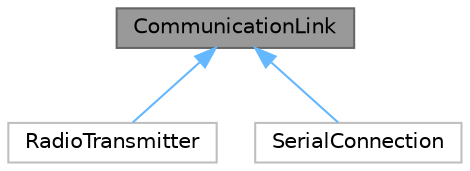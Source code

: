 digraph "CommunicationLink"
{
 // LATEX_PDF_SIZE
  bgcolor="transparent";
  edge [fontname=Helvetica,fontsize=10,labelfontname=Helvetica,labelfontsize=10];
  node [fontname=Helvetica,fontsize=10,shape=box,height=0.2,width=0.4];
  Node1 [label="CommunicationLink",height=0.2,width=0.4,color="gray40", fillcolor="grey60", style="filled", fontcolor="black",tooltip=" "];
  Node1 -> Node2 [dir="back",color="steelblue1",style="solid"];
  Node2 [label="RadioTransmitter",height=0.2,width=0.4,color="grey75", fillcolor="white", style="filled",URL="$classRadioTransmitter.html",tooltip=" "];
  Node1 -> Node3 [dir="back",color="steelblue1",style="solid"];
  Node3 [label="SerialConnection",height=0.2,width=0.4,color="grey75", fillcolor="white", style="filled",URL="$classSerialConnection.html",tooltip=" "];
}
